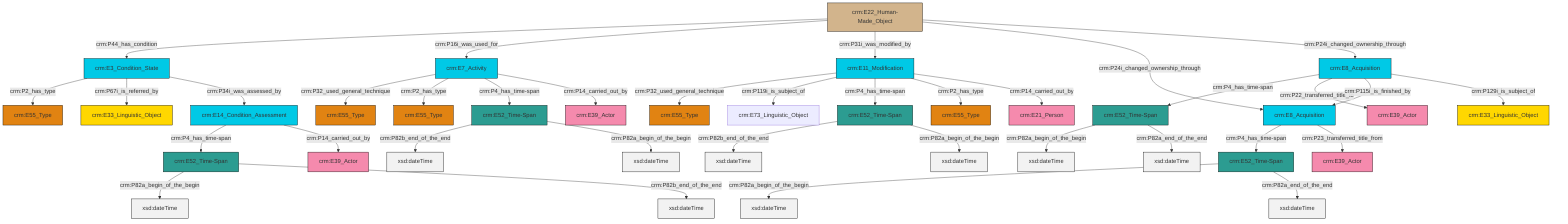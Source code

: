 graph TD
classDef Literal fill:#f2f2f2,stroke:#000000;
classDef CRM_Entity fill:#FFFFFF,stroke:#000000;
classDef Temporal_Entity fill:#00C9E6, stroke:#000000;
classDef Type fill:#E18312, stroke:#000000;
classDef Time-Span fill:#2C9C91, stroke:#000000;
classDef Appellation fill:#FFEB7F, stroke:#000000;
classDef Place fill:#008836, stroke:#000000;
classDef Persistent_Item fill:#B266B2, stroke:#000000;
classDef Conceptual_Object fill:#FFD700, stroke:#000000;
classDef Physical_Thing fill:#D2B48C, stroke:#000000;
classDef Actor fill:#f58aad, stroke:#000000;
classDef PC_Classes fill:#4ce600, stroke:#000000;
classDef Multi fill:#cccccc,stroke:#000000;

4["crm:E11_Modification"]:::Temporal_Entity -->|crm:P32_used_general_technique| 5["crm:E55_Type"]:::Type
6["crm:E52_Time-Span"]:::Time-Span -->|crm:P82b_end_of_the_end| 7[xsd:dateTime]:::Literal
8["crm:E7_Activity"]:::Temporal_Entity -->|crm:P32_used_general_technique| 9["crm:E55_Type"]:::Type
2["crm:E52_Time-Span"]:::Time-Span -->|crm:P82a_begin_of_the_begin| 10[xsd:dateTime]:::Literal
2["crm:E52_Time-Span"]:::Time-Span -->|crm:P82b_end_of_the_end| 14[xsd:dateTime]:::Literal
17["crm:E8_Acquisition"]:::Temporal_Entity -->|crm:P4_has_time-span| 18["crm:E52_Time-Span"]:::Time-Span
4["crm:E11_Modification"]:::Temporal_Entity -->|crm:P119i_is_subject_of| 20["crm:E73_Linguistic_Object"]:::Default
8["crm:E7_Activity"]:::Temporal_Entity -->|crm:P2_has_type| 21["crm:E55_Type"]:::Type
15["crm:E3_Condition_State"]:::Temporal_Entity -->|crm:P2_has_type| 22["crm:E55_Type"]:::Type
12["crm:E14_Condition_Assessment"]:::Temporal_Entity -->|crm:P4_has_time-span| 2["crm:E52_Time-Span"]:::Time-Span
24["crm:E52_Time-Span"]:::Time-Span -->|crm:P82a_begin_of_the_begin| 25[xsd:dateTime]:::Literal
8["crm:E7_Activity"]:::Temporal_Entity -->|crm:P4_has_time-span| 27["crm:E52_Time-Span"]:::Time-Span
31["crm:E22_Human-Made_Object"]:::Physical_Thing -->|crm:P44_has_condition| 15["crm:E3_Condition_State"]:::Temporal_Entity
32["crm:E8_Acquisition"]:::Temporal_Entity -->|crm:P4_has_time-span| 24["crm:E52_Time-Span"]:::Time-Span
4["crm:E11_Modification"]:::Temporal_Entity -->|crm:P4_has_time-span| 6["crm:E52_Time-Span"]:::Time-Span
18["crm:E52_Time-Span"]:::Time-Span -->|crm:P82a_begin_of_the_begin| 37[xsd:dateTime]:::Literal
17["crm:E8_Acquisition"]:::Temporal_Entity -->|crm:P23_transferred_title_from| 28["crm:E39_Actor"]:::Actor
4["crm:E11_Modification"]:::Temporal_Entity -->|crm:P2_has_type| 0["crm:E55_Type"]:::Type
24["crm:E52_Time-Span"]:::Time-Span -->|crm:P82a_end_of_the_end| 43[xsd:dateTime]:::Literal
27["crm:E52_Time-Span"]:::Time-Span -->|crm:P82b_end_of_the_end| 44[xsd:dateTime]:::Literal
31["crm:E22_Human-Made_Object"]:::Physical_Thing -->|crm:P16i_was_used_for| 8["crm:E7_Activity"]:::Temporal_Entity
27["crm:E52_Time-Span"]:::Time-Span -->|crm:P82a_begin_of_the_begin| 48[xsd:dateTime]:::Literal
15["crm:E3_Condition_State"]:::Temporal_Entity -->|crm:P67i_is_referred_by| 38["crm:E33_Linguistic_Object"]:::Conceptual_Object
32["crm:E8_Acquisition"]:::Temporal_Entity -->|crm:P22_transferred_title_to| 49["crm:E39_Actor"]:::Actor
31["crm:E22_Human-Made_Object"]:::Physical_Thing -->|crm:P31i_was_modified_by| 4["crm:E11_Modification"]:::Temporal_Entity
32["crm:E8_Acquisition"]:::Temporal_Entity -->|crm:P115i_is_finished_by| 17["crm:E8_Acquisition"]:::Temporal_Entity
18["crm:E52_Time-Span"]:::Time-Span -->|crm:P82a_end_of_the_end| 54[xsd:dateTime]:::Literal
31["crm:E22_Human-Made_Object"]:::Physical_Thing -->|crm:P24i_changed_ownership_through| 17["crm:E8_Acquisition"]:::Temporal_Entity
15["crm:E3_Condition_State"]:::Temporal_Entity -->|crm:P34i_was_assessed_by| 12["crm:E14_Condition_Assessment"]:::Temporal_Entity
6["crm:E52_Time-Span"]:::Time-Span -->|crm:P82a_begin_of_the_begin| 55[xsd:dateTime]:::Literal
4["crm:E11_Modification"]:::Temporal_Entity -->|crm:P14_carried_out_by| 45["crm:E21_Person"]:::Actor
32["crm:E8_Acquisition"]:::Temporal_Entity -->|crm:P129i_is_subject_of| 41["crm:E33_Linguistic_Object"]:::Conceptual_Object
31["crm:E22_Human-Made_Object"]:::Physical_Thing -->|crm:P24i_changed_ownership_through| 32["crm:E8_Acquisition"]:::Temporal_Entity
8["crm:E7_Activity"]:::Temporal_Entity -->|crm:P14_carried_out_by| 52["crm:E39_Actor"]:::Actor
12["crm:E14_Condition_Assessment"]:::Temporal_Entity -->|crm:P14_carried_out_by| 33["crm:E39_Actor"]:::Actor